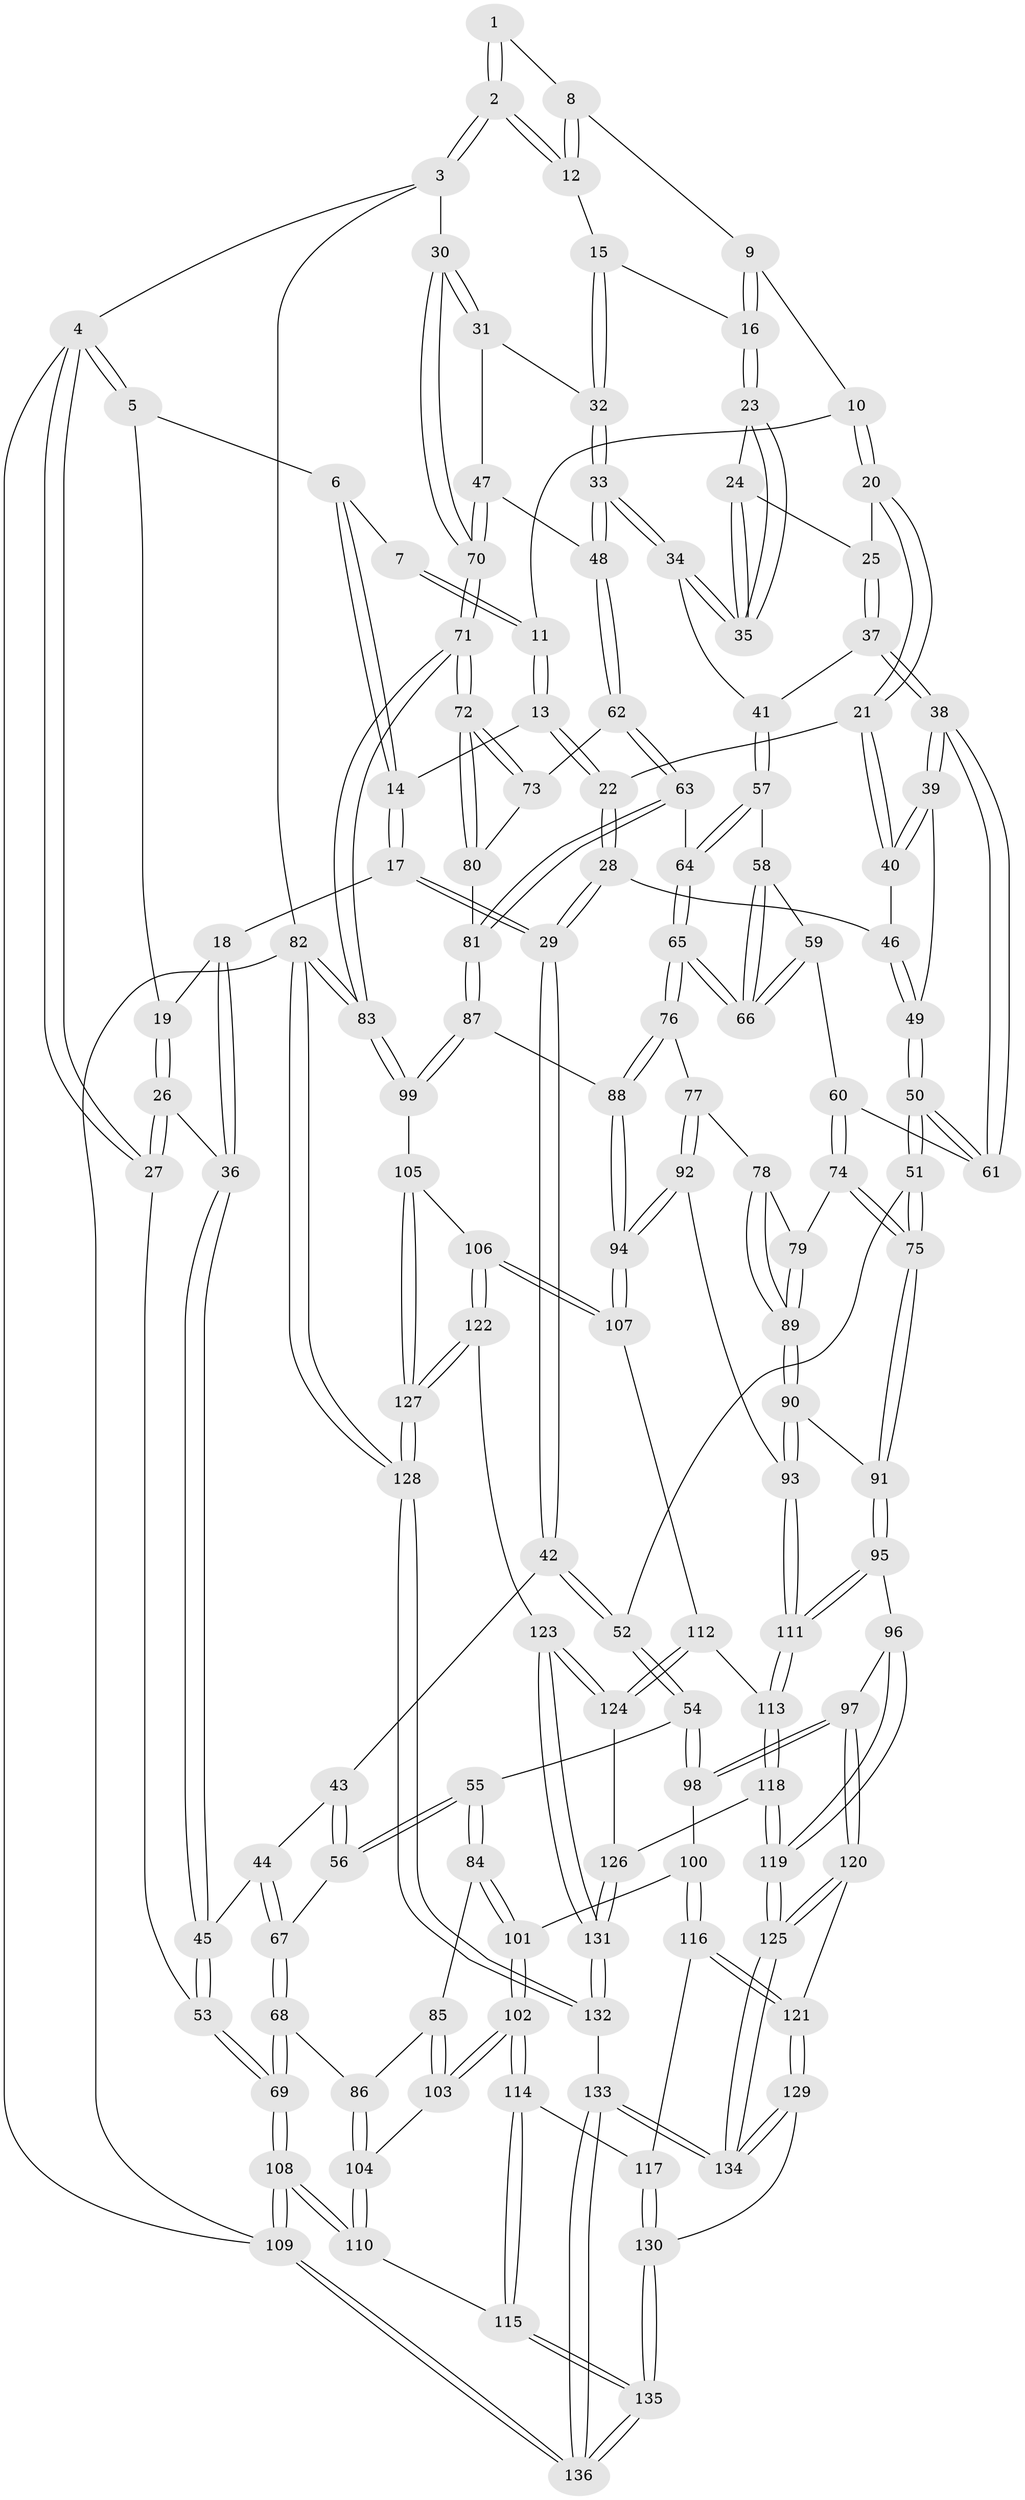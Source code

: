 // coarse degree distribution, {3: 0.175, 5: 0.2875, 6: 0.075, 4: 0.4375, 2: 0.0125, 7: 0.0125}
// Generated by graph-tools (version 1.1) at 2025/42/03/06/25 10:42:28]
// undirected, 136 vertices, 337 edges
graph export_dot {
graph [start="1"]
  node [color=gray90,style=filled];
  1 [pos="+0.5881003687427139+0"];
  2 [pos="+1+0"];
  3 [pos="+1+0"];
  4 [pos="+0+0"];
  5 [pos="+0+0"];
  6 [pos="+0.3014240484456865+0"];
  7 [pos="+0.5659190782453843+0"];
  8 [pos="+0.6569125359021876+0.03517861291235053"];
  9 [pos="+0.6501651004581013+0.05926460910433137"];
  10 [pos="+0.6039379332357244+0.10833827707669566"];
  11 [pos="+0.5487124681820149+0.07144724769710417"];
  12 [pos="+0.8771875017208579+0.007336172240919035"];
  13 [pos="+0.4277923215396188+0.10232024098763454"];
  14 [pos="+0.35737506539833724+0.03894350308570121"];
  15 [pos="+0.8185222971589474+0.10309849352642983"];
  16 [pos="+0.7872344361185797+0.12368745581952838"];
  17 [pos="+0.2603071012630558+0.16771185931088822"];
  18 [pos="+0.19012875599749912+0.15490346111950928"];
  19 [pos="+0.12105979642754376+0.1034477543037836"];
  20 [pos="+0.6145595147373862+0.15598792156278962"];
  21 [pos="+0.4933447336010178+0.20692854370291763"];
  22 [pos="+0.4381814345643827+0.14379443377140355"];
  23 [pos="+0.7756021239384062+0.13649835919495393"];
  24 [pos="+0.6589426938474009+0.16207385125923718"];
  25 [pos="+0.6153753719323767+0.15675081058042578"];
  26 [pos="+0.059881523044811084+0.21939101945196415"];
  27 [pos="+0+0.16661959830334258"];
  28 [pos="+0.32257881401537997+0.2914613588401034"];
  29 [pos="+0.3003104229034795+0.29113463991670946"];
  30 [pos="+1+0.19004891741249472"];
  31 [pos="+0.9643662743687138+0.27275942130494907"];
  32 [pos="+0.881730694062028+0.24326895758108966"];
  33 [pos="+0.7446414044237484+0.32210233725819754"];
  34 [pos="+0.7430891244515063+0.321212273285051"];
  35 [pos="+0.7430872609713622+0.31431990232285617"];
  36 [pos="+0.11743797727538602+0.31065326430089607"];
  37 [pos="+0.6227701104521822+0.32374610191366354"];
  38 [pos="+0.5621193717728774+0.33959548456054667"];
  39 [pos="+0.5580597248056446+0.33708412351046035"];
  40 [pos="+0.4949453117438945+0.2574580228267512"];
  41 [pos="+0.6589398463359425+0.33214806880634473"];
  42 [pos="+0.2765416912945975+0.31398364274383467"];
  43 [pos="+0.27301850019907786+0.3154978048045534"];
  44 [pos="+0.1799796611787704+0.35137928406497937"];
  45 [pos="+0.1206960766666909+0.3251995995098102"];
  46 [pos="+0.3552764497058503+0.30484937777511384"];
  47 [pos="+0.8586713815660564+0.4181906934622288"];
  48 [pos="+0.8234051506461428+0.4287301917726012"];
  49 [pos="+0.40670582996108007+0.3682270364342852"];
  50 [pos="+0.4144769101985111+0.48120560098854137"];
  51 [pos="+0.36704254302867584+0.5452576330312029"];
  52 [pos="+0.3615897912583066+0.5461331660895125"];
  53 [pos="+0+0.469787129599053"];
  54 [pos="+0.34033148993974927+0.5562452176040742"];
  55 [pos="+0.30913384238703817+0.5604404697638974"];
  56 [pos="+0.2696092683335059+0.5332084208135475"];
  57 [pos="+0.6588804051708392+0.3732447178131095"];
  58 [pos="+0.6486098264063842+0.4150886053239663"];
  59 [pos="+0.5869691047199801+0.49363437727896015"];
  60 [pos="+0.5774601334816941+0.49234872080641645"];
  61 [pos="+0.536876556619389+0.4383823930007942"];
  62 [pos="+0.815702344230756+0.4529981075556908"];
  63 [pos="+0.7507546962706284+0.525894399432641"];
  64 [pos="+0.7156230625272378+0.5444085524767078"];
  65 [pos="+0.7151209375979097+0.5447790655173438"];
  66 [pos="+0.6563484478096041+0.5140267000661625"];
  67 [pos="+0.18715120678629918+0.4813143201437738"];
  68 [pos="+0.010620839313224517+0.5749610676781229"];
  69 [pos="+0+0.5685256523704936"];
  70 [pos="+1+0.5138484902837053"];
  71 [pos="+1+0.5853681880194469"];
  72 [pos="+1+0.5807255800495537"];
  73 [pos="+0.8764849118843149+0.5255823222745771"];
  74 [pos="+0.5342953562516788+0.5878861873559418"];
  75 [pos="+0.47891909173601777+0.6189838018965659"];
  76 [pos="+0.713844545651247+0.5487405282662579"];
  77 [pos="+0.6982241068352069+0.5886236375779399"];
  78 [pos="+0.693371108725032+0.5901519696108175"];
  79 [pos="+0.5823827860305903+0.6007116636334292"];
  80 [pos="+0.8800350940808559+0.6087546439765051"];
  81 [pos="+0.8576579700883429+0.6301548563508544"];
  82 [pos="+1+1"];
  83 [pos="+1+0.7863404408885201"];
  84 [pos="+0.2783704731723741+0.595453584616332"];
  85 [pos="+0.175253956032535+0.6411304629826163"];
  86 [pos="+0.07764468686563619+0.6145503649985484"];
  87 [pos="+0.8532528385351674+0.6581422741206138"];
  88 [pos="+0.8311069275556497+0.6676850143541753"];
  89 [pos="+0.604792505592973+0.6675472479174813"];
  90 [pos="+0.5980807103806299+0.6866728232137761"];
  91 [pos="+0.49043889987213+0.6713301204134324"];
  92 [pos="+0.7095688290541529+0.6393956222187187"];
  93 [pos="+0.6286841714340152+0.7236194296064351"];
  94 [pos="+0.763885187547652+0.7067994228873562"];
  95 [pos="+0.47966645744355074+0.7253449497254394"];
  96 [pos="+0.47164613716644954+0.7374624024331188"];
  97 [pos="+0.40852842531011474+0.7789222785028708"];
  98 [pos="+0.3612587221638659+0.7550666642001044"];
  99 [pos="+0.9642239465072343+0.7642568037537888"];
  100 [pos="+0.3111867639176206+0.7613948447296629"];
  101 [pos="+0.2611181392922135+0.7448938589393765"];
  102 [pos="+0.2138451322912491+0.7627016525301664"];
  103 [pos="+0.1878981902728634+0.727280601050833"];
  104 [pos="+0.12169922353919094+0.7214037065591485"];
  105 [pos="+0.8765478809736239+0.7980032280881235"];
  106 [pos="+0.7667709416225608+0.7737169087028657"];
  107 [pos="+0.759612569045385+0.76793280279871"];
  108 [pos="+0+0.919142711421306"];
  109 [pos="+0+1"];
  110 [pos="+0.028196812200045787+0.8664307967309671"];
  111 [pos="+0.6323600561856099+0.7790346914427264"];
  112 [pos="+0.7130520193594828+0.7833507114743012"];
  113 [pos="+0.6357356102773455+0.7854988986656221"];
  114 [pos="+0.17696013787349596+0.83826888458497"];
  115 [pos="+0.11850187212865973+0.8666300371205755"];
  116 [pos="+0.296068917531121+0.8396614404955546"];
  117 [pos="+0.21004370274362152+0.8530270775200172"];
  118 [pos="+0.6098745936112508+0.8386757557683383"];
  119 [pos="+0.5558922087050172+0.8604049576138744"];
  120 [pos="+0.408384310881248+0.835513805624597"];
  121 [pos="+0.3378712763313154+0.8823778945025609"];
  122 [pos="+0.7772880015520154+0.9127810741667702"];
  123 [pos="+0.7461144740597176+0.917354606017399"];
  124 [pos="+0.7116409804766776+0.8633738980467979"];
  125 [pos="+0.4936783844492397+0.9344444631004512"];
  126 [pos="+0.6395298249886597+0.8788857507099163"];
  127 [pos="+0.8317952950133193+0.9380530606632826"];
  128 [pos="+1+1"];
  129 [pos="+0.32162206247848163+0.9223967514016519"];
  130 [pos="+0.29421116409638104+0.9435369931012424"];
  131 [pos="+0.6735096580235532+0.9580510212521406"];
  132 [pos="+0.5704531286455903+1"];
  133 [pos="+0.5415014294690698+1"];
  134 [pos="+0.4919419630158322+0.9941001381863954"];
  135 [pos="+0.2523738525494014+1"];
  136 [pos="+0.26283231390335465+1"];
  1 -- 2;
  1 -- 2;
  1 -- 8;
  2 -- 3;
  2 -- 3;
  2 -- 12;
  2 -- 12;
  3 -- 4;
  3 -- 30;
  3 -- 82;
  4 -- 5;
  4 -- 5;
  4 -- 27;
  4 -- 27;
  4 -- 109;
  5 -- 6;
  5 -- 19;
  6 -- 7;
  6 -- 14;
  6 -- 14;
  7 -- 11;
  7 -- 11;
  8 -- 9;
  8 -- 12;
  8 -- 12;
  9 -- 10;
  9 -- 16;
  9 -- 16;
  10 -- 11;
  10 -- 20;
  10 -- 20;
  11 -- 13;
  11 -- 13;
  12 -- 15;
  13 -- 14;
  13 -- 22;
  13 -- 22;
  14 -- 17;
  14 -- 17;
  15 -- 16;
  15 -- 32;
  15 -- 32;
  16 -- 23;
  16 -- 23;
  17 -- 18;
  17 -- 29;
  17 -- 29;
  18 -- 19;
  18 -- 36;
  18 -- 36;
  19 -- 26;
  19 -- 26;
  20 -- 21;
  20 -- 21;
  20 -- 25;
  21 -- 22;
  21 -- 40;
  21 -- 40;
  22 -- 28;
  22 -- 28;
  23 -- 24;
  23 -- 35;
  23 -- 35;
  24 -- 25;
  24 -- 35;
  24 -- 35;
  25 -- 37;
  25 -- 37;
  26 -- 27;
  26 -- 27;
  26 -- 36;
  27 -- 53;
  28 -- 29;
  28 -- 29;
  28 -- 46;
  29 -- 42;
  29 -- 42;
  30 -- 31;
  30 -- 31;
  30 -- 70;
  30 -- 70;
  31 -- 32;
  31 -- 47;
  32 -- 33;
  32 -- 33;
  33 -- 34;
  33 -- 34;
  33 -- 48;
  33 -- 48;
  34 -- 35;
  34 -- 35;
  34 -- 41;
  36 -- 45;
  36 -- 45;
  37 -- 38;
  37 -- 38;
  37 -- 41;
  38 -- 39;
  38 -- 39;
  38 -- 61;
  38 -- 61;
  39 -- 40;
  39 -- 40;
  39 -- 49;
  40 -- 46;
  41 -- 57;
  41 -- 57;
  42 -- 43;
  42 -- 52;
  42 -- 52;
  43 -- 44;
  43 -- 56;
  43 -- 56;
  44 -- 45;
  44 -- 67;
  44 -- 67;
  45 -- 53;
  45 -- 53;
  46 -- 49;
  46 -- 49;
  47 -- 48;
  47 -- 70;
  47 -- 70;
  48 -- 62;
  48 -- 62;
  49 -- 50;
  49 -- 50;
  50 -- 51;
  50 -- 51;
  50 -- 61;
  50 -- 61;
  51 -- 52;
  51 -- 75;
  51 -- 75;
  52 -- 54;
  52 -- 54;
  53 -- 69;
  53 -- 69;
  54 -- 55;
  54 -- 98;
  54 -- 98;
  55 -- 56;
  55 -- 56;
  55 -- 84;
  55 -- 84;
  56 -- 67;
  57 -- 58;
  57 -- 64;
  57 -- 64;
  58 -- 59;
  58 -- 66;
  58 -- 66;
  59 -- 60;
  59 -- 66;
  59 -- 66;
  60 -- 61;
  60 -- 74;
  60 -- 74;
  62 -- 63;
  62 -- 63;
  62 -- 73;
  63 -- 64;
  63 -- 81;
  63 -- 81;
  64 -- 65;
  64 -- 65;
  65 -- 66;
  65 -- 66;
  65 -- 76;
  65 -- 76;
  67 -- 68;
  67 -- 68;
  68 -- 69;
  68 -- 69;
  68 -- 86;
  69 -- 108;
  69 -- 108;
  70 -- 71;
  70 -- 71;
  71 -- 72;
  71 -- 72;
  71 -- 83;
  71 -- 83;
  72 -- 73;
  72 -- 73;
  72 -- 80;
  72 -- 80;
  73 -- 80;
  74 -- 75;
  74 -- 75;
  74 -- 79;
  75 -- 91;
  75 -- 91;
  76 -- 77;
  76 -- 88;
  76 -- 88;
  77 -- 78;
  77 -- 92;
  77 -- 92;
  78 -- 79;
  78 -- 89;
  78 -- 89;
  79 -- 89;
  79 -- 89;
  80 -- 81;
  81 -- 87;
  81 -- 87;
  82 -- 83;
  82 -- 83;
  82 -- 128;
  82 -- 128;
  82 -- 109;
  83 -- 99;
  83 -- 99;
  84 -- 85;
  84 -- 101;
  84 -- 101;
  85 -- 86;
  85 -- 103;
  85 -- 103;
  86 -- 104;
  86 -- 104;
  87 -- 88;
  87 -- 99;
  87 -- 99;
  88 -- 94;
  88 -- 94;
  89 -- 90;
  89 -- 90;
  90 -- 91;
  90 -- 93;
  90 -- 93;
  91 -- 95;
  91 -- 95;
  92 -- 93;
  92 -- 94;
  92 -- 94;
  93 -- 111;
  93 -- 111;
  94 -- 107;
  94 -- 107;
  95 -- 96;
  95 -- 111;
  95 -- 111;
  96 -- 97;
  96 -- 119;
  96 -- 119;
  97 -- 98;
  97 -- 98;
  97 -- 120;
  97 -- 120;
  98 -- 100;
  99 -- 105;
  100 -- 101;
  100 -- 116;
  100 -- 116;
  101 -- 102;
  101 -- 102;
  102 -- 103;
  102 -- 103;
  102 -- 114;
  102 -- 114;
  103 -- 104;
  104 -- 110;
  104 -- 110;
  105 -- 106;
  105 -- 127;
  105 -- 127;
  106 -- 107;
  106 -- 107;
  106 -- 122;
  106 -- 122;
  107 -- 112;
  108 -- 109;
  108 -- 109;
  108 -- 110;
  108 -- 110;
  109 -- 136;
  109 -- 136;
  110 -- 115;
  111 -- 113;
  111 -- 113;
  112 -- 113;
  112 -- 124;
  112 -- 124;
  113 -- 118;
  113 -- 118;
  114 -- 115;
  114 -- 115;
  114 -- 117;
  115 -- 135;
  115 -- 135;
  116 -- 117;
  116 -- 121;
  116 -- 121;
  117 -- 130;
  117 -- 130;
  118 -- 119;
  118 -- 119;
  118 -- 126;
  119 -- 125;
  119 -- 125;
  120 -- 121;
  120 -- 125;
  120 -- 125;
  121 -- 129;
  121 -- 129;
  122 -- 123;
  122 -- 127;
  122 -- 127;
  123 -- 124;
  123 -- 124;
  123 -- 131;
  123 -- 131;
  124 -- 126;
  125 -- 134;
  125 -- 134;
  126 -- 131;
  126 -- 131;
  127 -- 128;
  127 -- 128;
  128 -- 132;
  128 -- 132;
  129 -- 130;
  129 -- 134;
  129 -- 134;
  130 -- 135;
  130 -- 135;
  131 -- 132;
  131 -- 132;
  132 -- 133;
  133 -- 134;
  133 -- 134;
  133 -- 136;
  133 -- 136;
  135 -- 136;
  135 -- 136;
}
